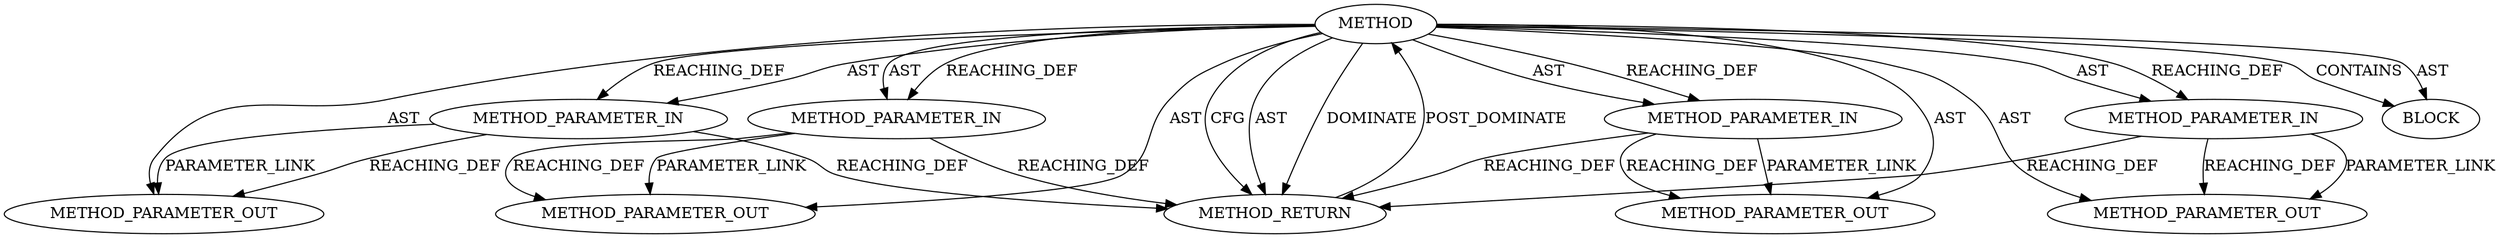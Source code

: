 digraph {
  13437 [label=METHOD_PARAMETER_OUT ORDER=2 CODE="p2" IS_VARIADIC=false TYPE_FULL_NAME="ANY" EVALUATION_STRATEGY="BY_VALUE" INDEX=2 NAME="p2"]
  12474 [label=METHOD_PARAMETER_IN ORDER=1 CODE="p1" IS_VARIADIC=false TYPE_FULL_NAME="ANY" EVALUATION_STRATEGY="BY_VALUE" INDEX=1 NAME="p1"]
  12478 [label=BLOCK ORDER=1 ARGUMENT_INDEX=1 CODE="<empty>" TYPE_FULL_NAME="ANY"]
  12473 [label=METHOD AST_PARENT_TYPE="NAMESPACE_BLOCK" AST_PARENT_FULL_NAME="<global>" ORDER=0 CODE="<empty>" FULL_NAME="sg_set_page" IS_EXTERNAL=true FILENAME="<empty>" SIGNATURE="" NAME="sg_set_page"]
  12477 [label=METHOD_PARAMETER_IN ORDER=4 CODE="p4" IS_VARIADIC=false TYPE_FULL_NAME="ANY" EVALUATION_STRATEGY="BY_VALUE" INDEX=4 NAME="p4"]
  13436 [label=METHOD_PARAMETER_OUT ORDER=1 CODE="p1" IS_VARIADIC=false TYPE_FULL_NAME="ANY" EVALUATION_STRATEGY="BY_VALUE" INDEX=1 NAME="p1"]
  12476 [label=METHOD_PARAMETER_IN ORDER=3 CODE="p3" IS_VARIADIC=false TYPE_FULL_NAME="ANY" EVALUATION_STRATEGY="BY_VALUE" INDEX=3 NAME="p3"]
  12475 [label=METHOD_PARAMETER_IN ORDER=2 CODE="p2" IS_VARIADIC=false TYPE_FULL_NAME="ANY" EVALUATION_STRATEGY="BY_VALUE" INDEX=2 NAME="p2"]
  13439 [label=METHOD_PARAMETER_OUT ORDER=4 CODE="p4" IS_VARIADIC=false TYPE_FULL_NAME="ANY" EVALUATION_STRATEGY="BY_VALUE" INDEX=4 NAME="p4"]
  12479 [label=METHOD_RETURN ORDER=2 CODE="RET" TYPE_FULL_NAME="ANY" EVALUATION_STRATEGY="BY_VALUE"]
  13438 [label=METHOD_PARAMETER_OUT ORDER=3 CODE="p3" IS_VARIADIC=false TYPE_FULL_NAME="ANY" EVALUATION_STRATEGY="BY_VALUE" INDEX=3 NAME="p3"]
  12476 -> 13438 [label=PARAMETER_LINK ]
  12474 -> 13436 [label=PARAMETER_LINK ]
  12473 -> 12474 [label=AST ]
  12473 -> 13436 [label=AST ]
  12473 -> 12479 [label=AST ]
  12473 -> 12476 [label=REACHING_DEF VARIABLE=""]
  12476 -> 13438 [label=REACHING_DEF VARIABLE="p3"]
  12473 -> 12479 [label=DOMINATE ]
  12473 -> 12474 [label=REACHING_DEF VARIABLE=""]
  12477 -> 13439 [label=PARAMETER_LINK ]
  12477 -> 13439 [label=REACHING_DEF VARIABLE="p4"]
  12473 -> 12476 [label=AST ]
  12475 -> 13437 [label=PARAMETER_LINK ]
  12473 -> 12478 [label=CONTAINS ]
  12474 -> 13436 [label=REACHING_DEF VARIABLE="p1"]
  12479 -> 12473 [label=POST_DOMINATE ]
  12473 -> 13438 [label=AST ]
  12474 -> 12479 [label=REACHING_DEF VARIABLE="p1"]
  12473 -> 12475 [label=REACHING_DEF VARIABLE=""]
  12473 -> 13437 [label=AST ]
  12473 -> 12475 [label=AST ]
  12477 -> 12479 [label=REACHING_DEF VARIABLE="p4"]
  12473 -> 12478 [label=AST ]
  12473 -> 12477 [label=REACHING_DEF VARIABLE=""]
  12473 -> 13439 [label=AST ]
  12473 -> 12477 [label=AST ]
  12476 -> 12479 [label=REACHING_DEF VARIABLE="p3"]
  12475 -> 12479 [label=REACHING_DEF VARIABLE="p2"]
  12475 -> 13437 [label=REACHING_DEF VARIABLE="p2"]
  12473 -> 12479 [label=CFG ]
}

